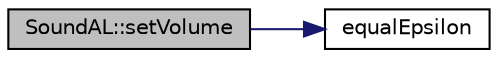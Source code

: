 digraph "SoundAL::setVolume"
{
 // INTERACTIVE_SVG=YES
  edge [fontname="Helvetica",fontsize="10",labelfontname="Helvetica",labelfontsize="10"];
  node [fontname="Helvetica",fontsize="10",shape=record];
  rankdir="LR";
  Node1 [label="SoundAL::setVolume",height=0.2,width=0.4,color="black", fillcolor="grey75", style="filled" fontcolor="black"];
  Node1 -> Node2 [color="midnightblue",fontsize="10",style="solid",fontname="Helvetica"];
  Node2 [label="equalEpsilon",height=0.2,width=0.4,color="black", fillcolor="white", style="filled",URL="$math_8h.html#a71104918ad12ae565be6df812d41b7a9",tooltip="Compare two floats with an Epsilon. "];
}
